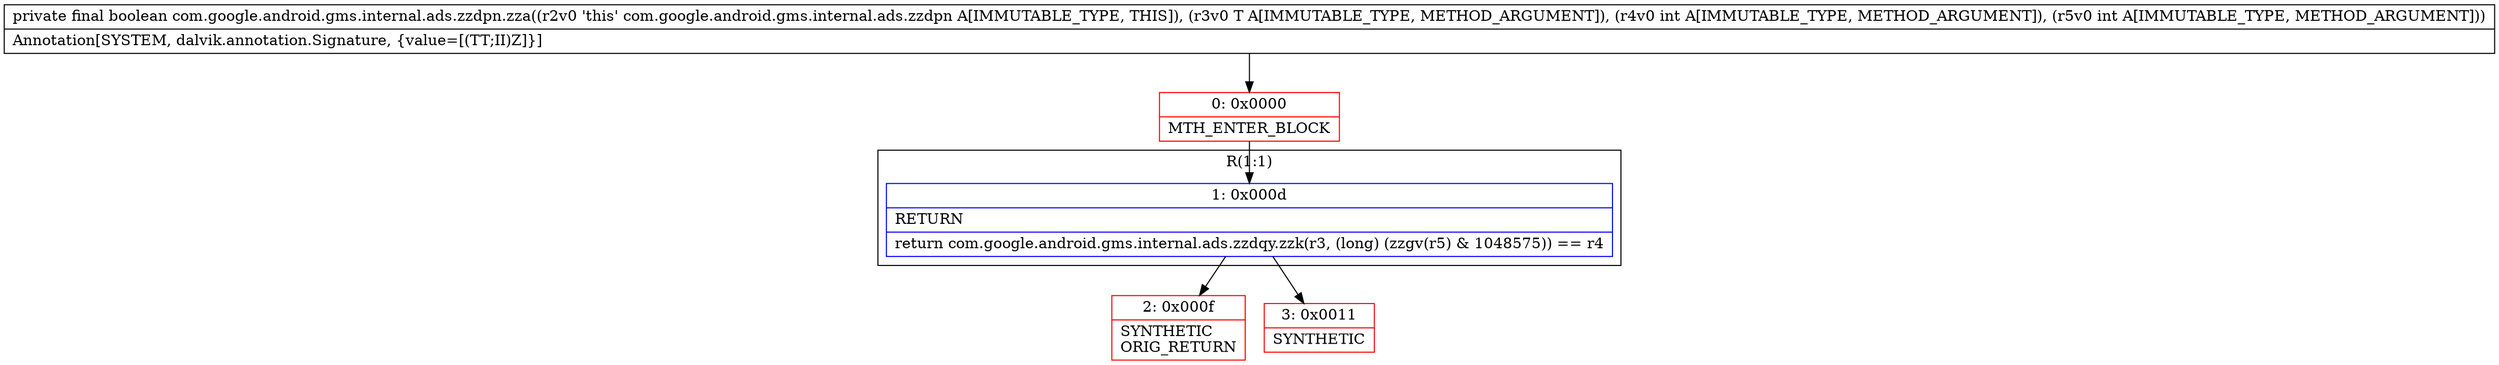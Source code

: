 digraph "CFG forcom.google.android.gms.internal.ads.zzdpn.zza(Ljava\/lang\/Object;II)Z" {
subgraph cluster_Region_438970223 {
label = "R(1:1)";
node [shape=record,color=blue];
Node_1 [shape=record,label="{1\:\ 0x000d|RETURN\l|return com.google.android.gms.internal.ads.zzdqy.zzk(r3, (long) (zzgv(r5) & 1048575)) == r4\l}"];
}
Node_0 [shape=record,color=red,label="{0\:\ 0x0000|MTH_ENTER_BLOCK\l}"];
Node_2 [shape=record,color=red,label="{2\:\ 0x000f|SYNTHETIC\lORIG_RETURN\l}"];
Node_3 [shape=record,color=red,label="{3\:\ 0x0011|SYNTHETIC\l}"];
MethodNode[shape=record,label="{private final boolean com.google.android.gms.internal.ads.zzdpn.zza((r2v0 'this' com.google.android.gms.internal.ads.zzdpn A[IMMUTABLE_TYPE, THIS]), (r3v0 T A[IMMUTABLE_TYPE, METHOD_ARGUMENT]), (r4v0 int A[IMMUTABLE_TYPE, METHOD_ARGUMENT]), (r5v0 int A[IMMUTABLE_TYPE, METHOD_ARGUMENT]))  | Annotation[SYSTEM, dalvik.annotation.Signature, \{value=[(TT;II)Z]\}]\l}"];
MethodNode -> Node_0;
Node_1 -> Node_2;
Node_1 -> Node_3;
Node_0 -> Node_1;
}

